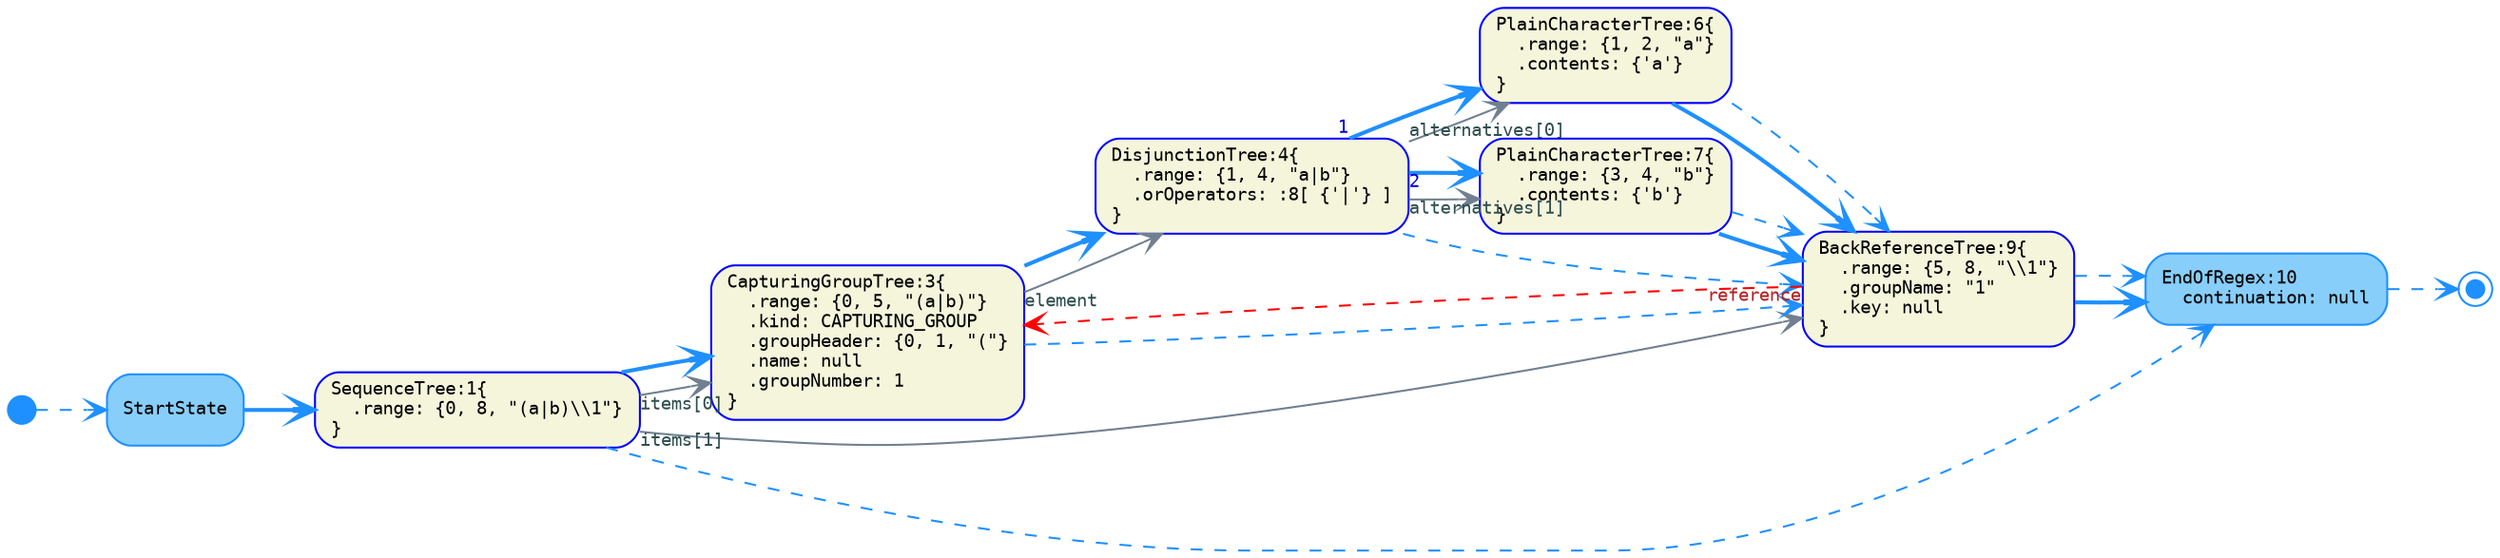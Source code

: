 digraph G {
  rankdir=LR;
  graph [fontname="Monospace", fontsize="11"]

  // tree-and-state nodes
  node [fontname="Monospace", fontsize= "9", shape="box", style="rounded,filled", color="Blue", fillcolor="Beige", fixedsize="false", width="0.75"]
  1[ label="SequenceTree:1\{\l  .range: \{0, 8, \"(a|b)\\\\1\"\}\l\}\l" ]
  3[ label="CapturingGroupTree:3\{\l  .range: \{0, 5, \"(a|b)\"\}\l  .kind: CAPTURING_GROUP\l  .groupHeader: \{0, 1, \"(\"\}\l  .name: null\l  .groupNumber: 1\l\}\l" ]
  4[ label="DisjunctionTree:4\{\l  .range: \{1, 4, \"a|b\"\}\l  .orOperators: :8[ \{'|'\} ]\l\}\l" ]
  6[ label="PlainCharacterTree:6\{\l  .range: \{1, 2, \"a\"\}\l  .contents: \{'a'\}\l\}\l" ]
  7[ label="PlainCharacterTree:7\{\l  .range: \{3, 4, \"b\"\}\l  .contents: \{'b'\}\l\}\l" ]
  9[ label="BackReferenceTree:9\{\l  .range: \{5, 8, \"\\\\1\"\}\l  .groupName: \"1\"\l  .key: null\l\}\l" ]

  // state nodes
  node [fontname="Monospace", fontsize= "9", shape="box", style="rounded,filled", color="DodgerBlue", fillcolor="LightSkyBlue", fixedsize="false", width="0.75"]
  10[ label="EndOfRegex:10\l  continuation: null\l" ]
  StartState[ label="StartState\l" ]

  // end nodes
  node [fontname="Monospace", fontsize= "9", shape="doublecircle", style="rounded,filled", color="DodgerBlue", fillcolor="DodgerBlue", fixedsize="true", width="0.12"]
  end[ label="\l" ]

  // start nodes
  node [fontname="Monospace", fontsize= "9", shape="circle", style="rounded,filled", color="DodgerBlue", fillcolor="DodgerBlue", fixedsize="true", width="0.20"]
  start[ label="\l" ]

  // default edges
  edge [fontname="Monospace", fontsize="9", style="solid", color="SlateGray", fontcolor="DarkSlateGray", arrowhead="vee", arrowtail="none", dir="both"]
  4 -> 6 [ label="",  taillabel="alternatives[0]" ]
  4 -> 7 [ label="",  taillabel="alternatives[1]" ]
  3 -> 4 [ label="",  taillabel="element" ]
  1 -> 3 [ label="",  taillabel="items[0]" ]
  1 -> 9 [ label="",  taillabel="items[1]" ]

  // back-reference edges
  edge [fontname="Monospace", fontsize="9", style="dashed", color="Red", fontcolor="Firebrick", arrowhead="vee", arrowtail="none", dir="both"]
  9 -> 3 [ label="",  taillabel="reference" ]

  // successor edges
  edge [fontname="Monospace", fontsize="9", style="bold", color="DodgerBlue", fontcolor="MediumBlue", arrowhead="vee", arrowtail="none", dir="both"]
  1 -> 3 [ label="",  taillabel="" ]
  3 -> 4 [ label="",  taillabel="" ]
  4 -> 6 [ label="",  taillabel="1" ]
  4 -> 7 [ label="",  taillabel="2" ]
  6 -> 9 [ label="",  taillabel="" ]
  7 -> 9 [ label="",  taillabel="" ]
  9 -> 10 [ label="",  taillabel="" ]
  StartState -> 1 [ label="",  taillabel="" ]

  // continuation edges
  edge [fontname="Monospace", fontsize="9", style="dashed", color="DodgerBlue", fontcolor="MediumBlue", arrowhead="vee", arrowtail="none", dir="both"]
  1 -> 10 [ label="",  taillabel="" ]
  3 -> 9 [ label="",  taillabel="" ]
  4 -> 9 [ label="",  taillabel="" ]
  6 -> 9 [ label="",  taillabel="" ]
  7 -> 9 [ label="",  taillabel="" ]
  9 -> 10 [ label="",  taillabel="" ]
  10 -> end [ label="",  taillabel="" ]
  start -> StartState [ label="",  taillabel="" ]
}
